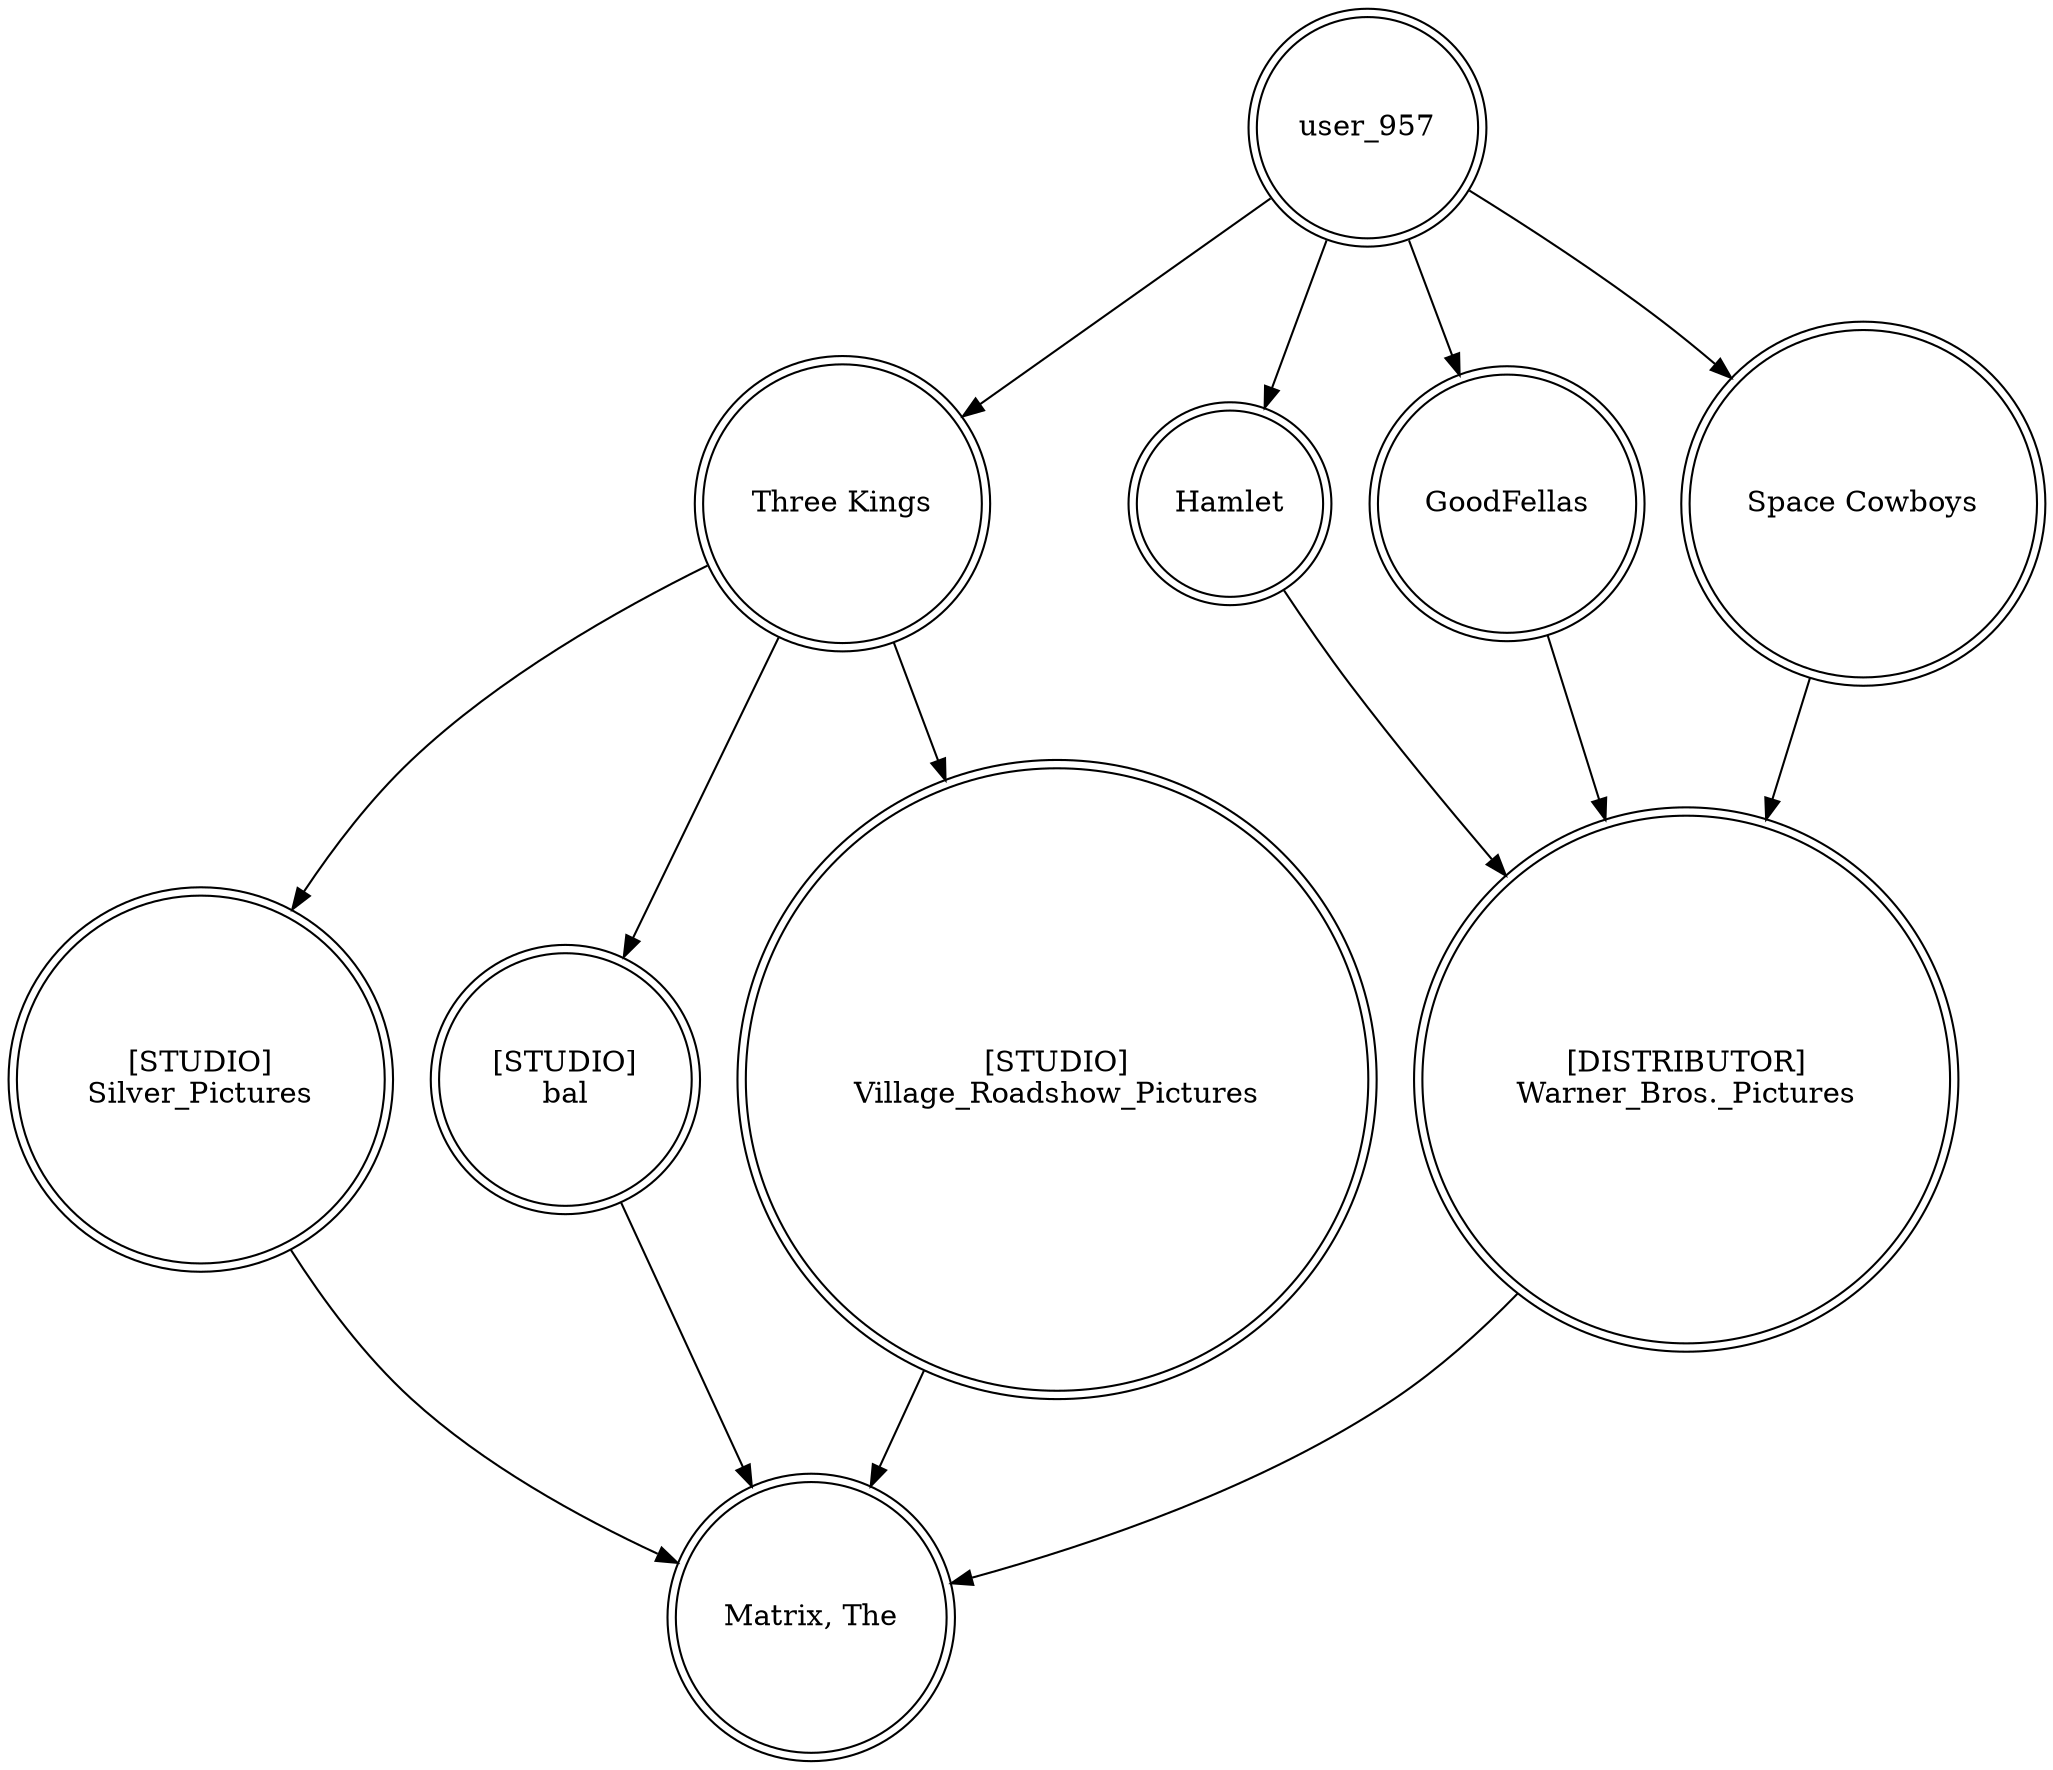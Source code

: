 digraph finite_state_machine {
	node [shape=doublecircle]
	user_957 -> "Three Kings"
	"Three Kings" -> "[STUDIO]
Silver_Pictures"
	"Three Kings" -> "[STUDIO]
bal"
	"[STUDIO]
bal" -> "Matrix, The"
	Hamlet -> "[DISTRIBUTOR]
Warner_Bros._Pictures"
	GoodFellas -> "[DISTRIBUTOR]
Warner_Bros._Pictures"
	"[STUDIO]
Village_Roadshow_Pictures" -> "Matrix, The"
	user_957 -> "Space Cowboys"
	"[DISTRIBUTOR]
Warner_Bros._Pictures" -> "Matrix, The"
	"Space Cowboys" -> "[DISTRIBUTOR]
Warner_Bros._Pictures"
	"[STUDIO]
Silver_Pictures" -> "Matrix, The"
	user_957 -> Hamlet
	"Three Kings" -> "[STUDIO]
Village_Roadshow_Pictures"
	user_957 -> GoodFellas
}

